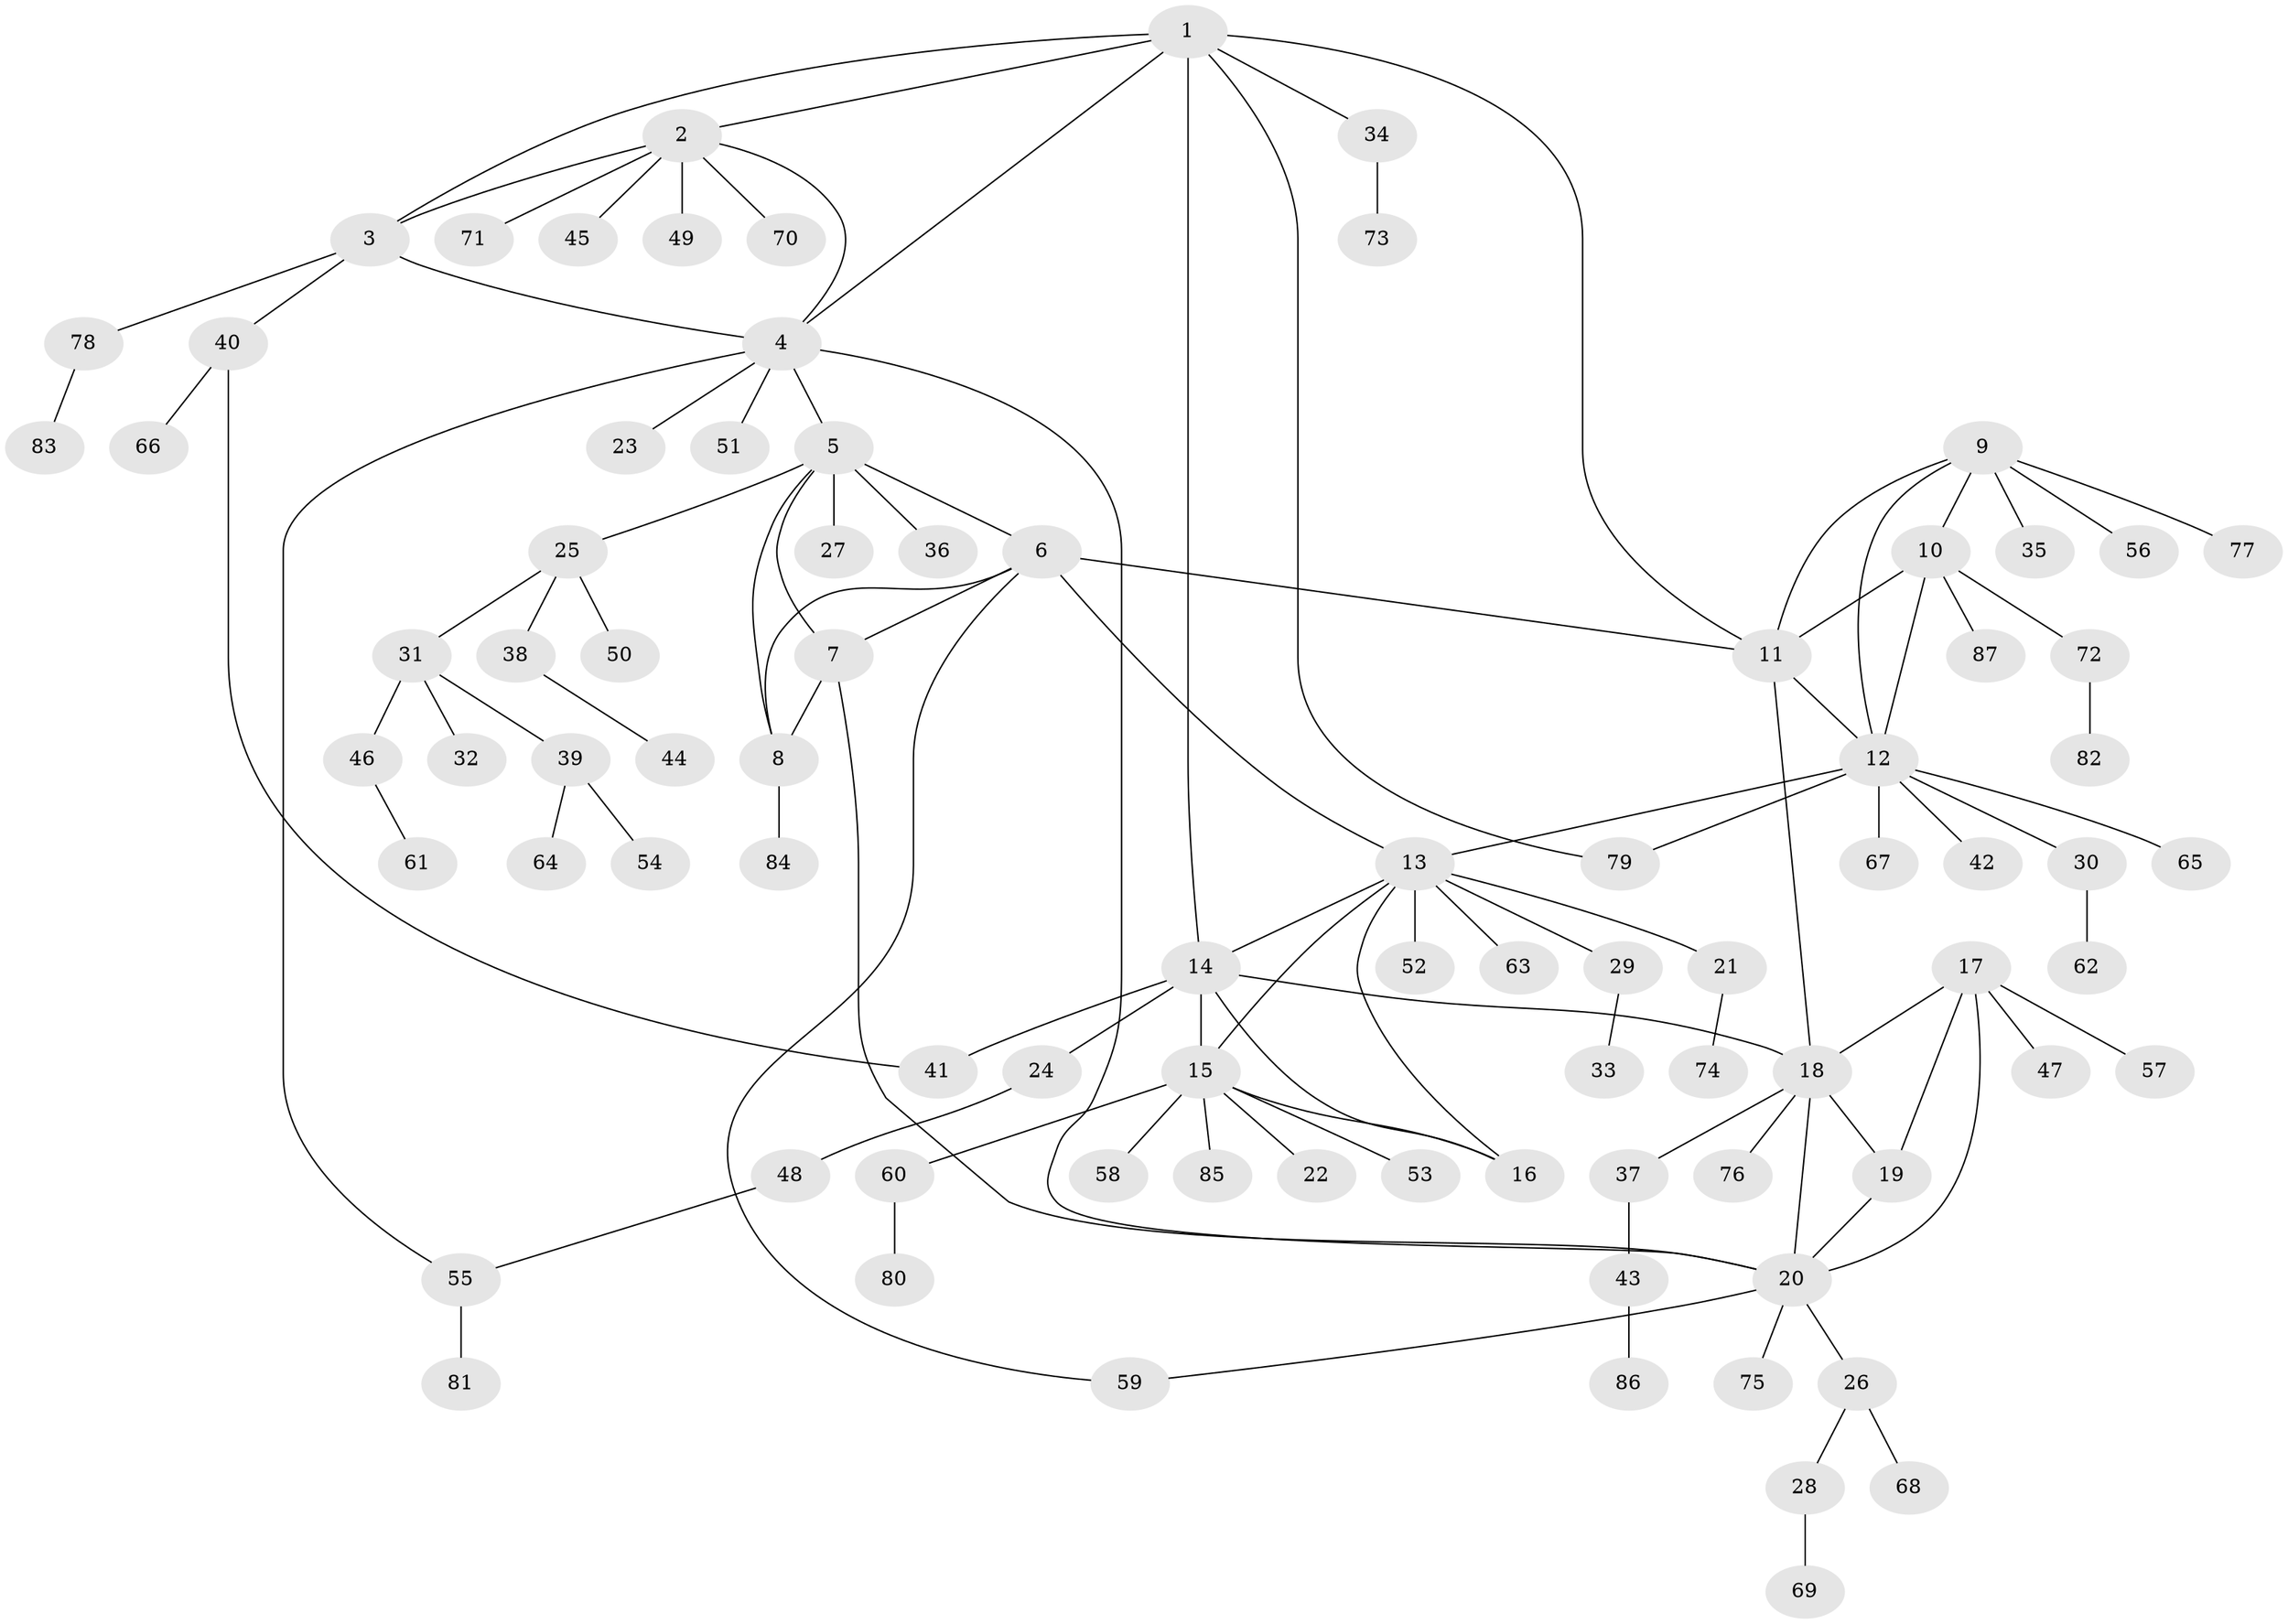 // Generated by graph-tools (version 1.1) at 2025/55/03/09/25 04:55:38]
// undirected, 87 vertices, 111 edges
graph export_dot {
graph [start="1"]
  node [color=gray90,style=filled];
  1;
  2;
  3;
  4;
  5;
  6;
  7;
  8;
  9;
  10;
  11;
  12;
  13;
  14;
  15;
  16;
  17;
  18;
  19;
  20;
  21;
  22;
  23;
  24;
  25;
  26;
  27;
  28;
  29;
  30;
  31;
  32;
  33;
  34;
  35;
  36;
  37;
  38;
  39;
  40;
  41;
  42;
  43;
  44;
  45;
  46;
  47;
  48;
  49;
  50;
  51;
  52;
  53;
  54;
  55;
  56;
  57;
  58;
  59;
  60;
  61;
  62;
  63;
  64;
  65;
  66;
  67;
  68;
  69;
  70;
  71;
  72;
  73;
  74;
  75;
  76;
  77;
  78;
  79;
  80;
  81;
  82;
  83;
  84;
  85;
  86;
  87;
  1 -- 2;
  1 -- 3;
  1 -- 4;
  1 -- 11;
  1 -- 14;
  1 -- 34;
  1 -- 79;
  2 -- 3;
  2 -- 4;
  2 -- 45;
  2 -- 49;
  2 -- 70;
  2 -- 71;
  3 -- 4;
  3 -- 40;
  3 -- 78;
  4 -- 5;
  4 -- 20;
  4 -- 23;
  4 -- 51;
  4 -- 55;
  5 -- 6;
  5 -- 7;
  5 -- 8;
  5 -- 25;
  5 -- 27;
  5 -- 36;
  6 -- 7;
  6 -- 8;
  6 -- 11;
  6 -- 13;
  6 -- 59;
  7 -- 8;
  7 -- 20;
  8 -- 84;
  9 -- 10;
  9 -- 11;
  9 -- 12;
  9 -- 35;
  9 -- 56;
  9 -- 77;
  10 -- 11;
  10 -- 12;
  10 -- 72;
  10 -- 87;
  11 -- 12;
  11 -- 18;
  12 -- 13;
  12 -- 30;
  12 -- 42;
  12 -- 65;
  12 -- 67;
  12 -- 79;
  13 -- 14;
  13 -- 15;
  13 -- 16;
  13 -- 21;
  13 -- 29;
  13 -- 52;
  13 -- 63;
  14 -- 15;
  14 -- 16;
  14 -- 18;
  14 -- 24;
  14 -- 41;
  15 -- 16;
  15 -- 22;
  15 -- 53;
  15 -- 58;
  15 -- 60;
  15 -- 85;
  17 -- 18;
  17 -- 19;
  17 -- 20;
  17 -- 47;
  17 -- 57;
  18 -- 19;
  18 -- 20;
  18 -- 37;
  18 -- 76;
  19 -- 20;
  20 -- 26;
  20 -- 59;
  20 -- 75;
  21 -- 74;
  24 -- 48;
  25 -- 31;
  25 -- 38;
  25 -- 50;
  26 -- 28;
  26 -- 68;
  28 -- 69;
  29 -- 33;
  30 -- 62;
  31 -- 32;
  31 -- 39;
  31 -- 46;
  34 -- 73;
  37 -- 43;
  38 -- 44;
  39 -- 54;
  39 -- 64;
  40 -- 41;
  40 -- 66;
  43 -- 86;
  46 -- 61;
  48 -- 55;
  55 -- 81;
  60 -- 80;
  72 -- 82;
  78 -- 83;
}

